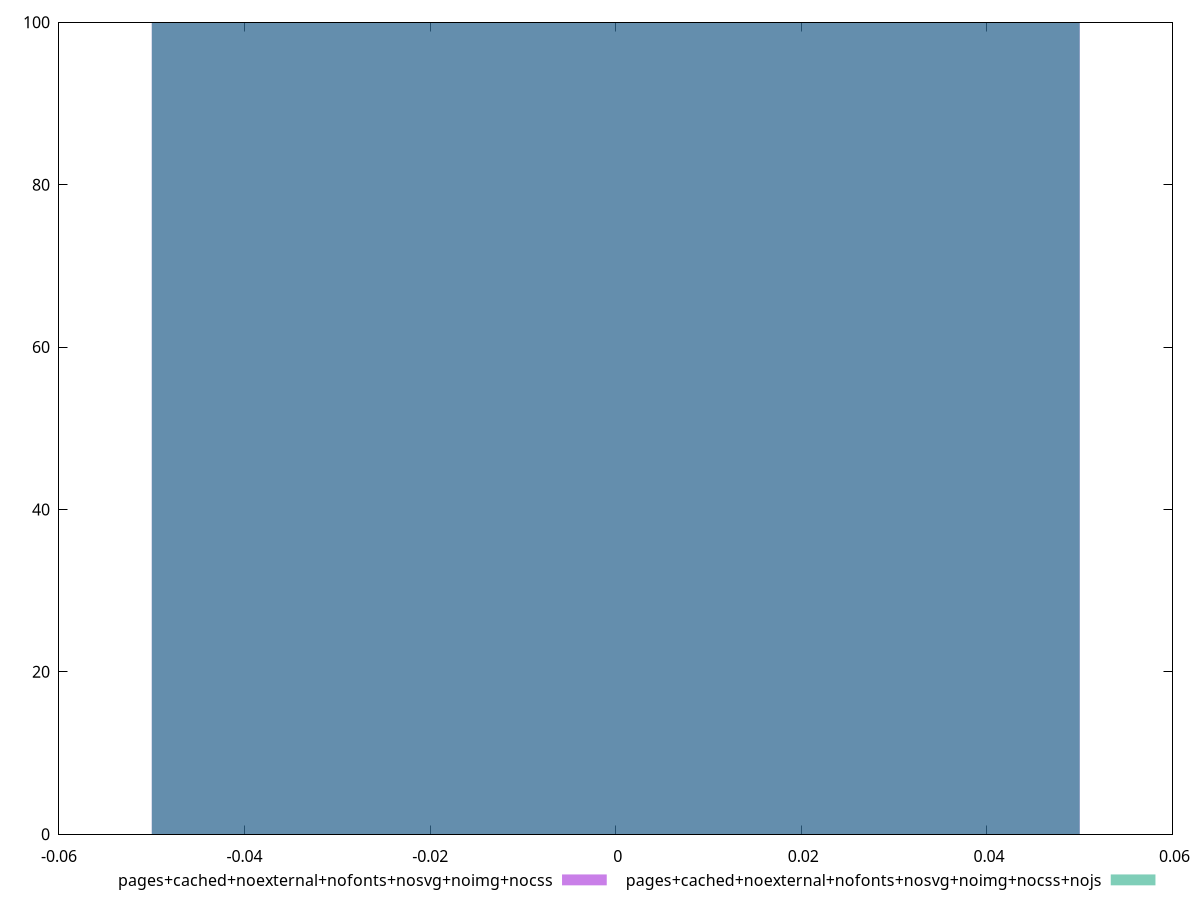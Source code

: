 reset
set terminal svg size 640, 500 enhanced background rgb 'white'
set output "report_00007_2020-12-11T15:55:29.892Z/unused-css-rules/comparison/histogram/12_vs_13.svg"

$pagesCachedNoexternalNofontsNosvgNoimgNocss <<EOF
0 100
EOF

$pagesCachedNoexternalNofontsNosvgNoimgNocssNojs <<EOF
0 100
EOF

set key outside below
set boxwidth 0.1
set yrange [0:100]
set style fill transparent solid 0.5 noborder

plot \
  $pagesCachedNoexternalNofontsNosvgNoimgNocss title "pages+cached+noexternal+nofonts+nosvg+noimg+nocss" with boxes, \
  $pagesCachedNoexternalNofontsNosvgNoimgNocssNojs title "pages+cached+noexternal+nofonts+nosvg+noimg+nocss+nojs" with boxes, \


reset